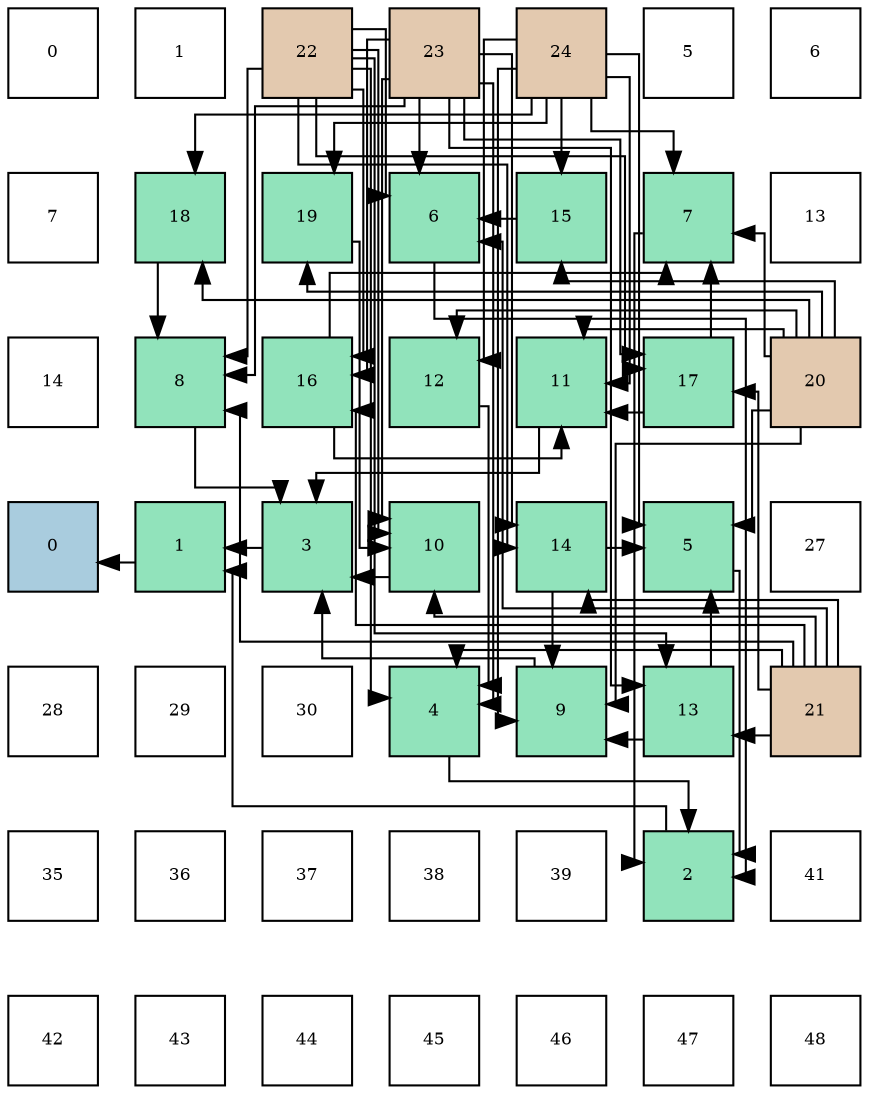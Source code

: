 digraph layout{
 rankdir=TB;
 splines=ortho;
 node [style=filled shape=square fixedsize=true width=0.6];
0[label="0", fontsize=8, fillcolor="#ffffff"];
1[label="1", fontsize=8, fillcolor="#ffffff"];
2[label="22", fontsize=8, fillcolor="#e3c9af"];
3[label="23", fontsize=8, fillcolor="#e3c9af"];
4[label="24", fontsize=8, fillcolor="#e3c9af"];
5[label="5", fontsize=8, fillcolor="#ffffff"];
6[label="6", fontsize=8, fillcolor="#ffffff"];
7[label="7", fontsize=8, fillcolor="#ffffff"];
8[label="18", fontsize=8, fillcolor="#91e3bb"];
9[label="19", fontsize=8, fillcolor="#91e3bb"];
10[label="6", fontsize=8, fillcolor="#91e3bb"];
11[label="15", fontsize=8, fillcolor="#91e3bb"];
12[label="7", fontsize=8, fillcolor="#91e3bb"];
13[label="13", fontsize=8, fillcolor="#ffffff"];
14[label="14", fontsize=8, fillcolor="#ffffff"];
15[label="8", fontsize=8, fillcolor="#91e3bb"];
16[label="16", fontsize=8, fillcolor="#91e3bb"];
17[label="12", fontsize=8, fillcolor="#91e3bb"];
18[label="11", fontsize=8, fillcolor="#91e3bb"];
19[label="17", fontsize=8, fillcolor="#91e3bb"];
20[label="20", fontsize=8, fillcolor="#e3c9af"];
21[label="0", fontsize=8, fillcolor="#a9ccde"];
22[label="1", fontsize=8, fillcolor="#91e3bb"];
23[label="3", fontsize=8, fillcolor="#91e3bb"];
24[label="10", fontsize=8, fillcolor="#91e3bb"];
25[label="14", fontsize=8, fillcolor="#91e3bb"];
26[label="5", fontsize=8, fillcolor="#91e3bb"];
27[label="27", fontsize=8, fillcolor="#ffffff"];
28[label="28", fontsize=8, fillcolor="#ffffff"];
29[label="29", fontsize=8, fillcolor="#ffffff"];
30[label="30", fontsize=8, fillcolor="#ffffff"];
31[label="4", fontsize=8, fillcolor="#91e3bb"];
32[label="9", fontsize=8, fillcolor="#91e3bb"];
33[label="13", fontsize=8, fillcolor="#91e3bb"];
34[label="21", fontsize=8, fillcolor="#e3c9af"];
35[label="35", fontsize=8, fillcolor="#ffffff"];
36[label="36", fontsize=8, fillcolor="#ffffff"];
37[label="37", fontsize=8, fillcolor="#ffffff"];
38[label="38", fontsize=8, fillcolor="#ffffff"];
39[label="39", fontsize=8, fillcolor="#ffffff"];
40[label="2", fontsize=8, fillcolor="#91e3bb"];
41[label="41", fontsize=8, fillcolor="#ffffff"];
42[label="42", fontsize=8, fillcolor="#ffffff"];
43[label="43", fontsize=8, fillcolor="#ffffff"];
44[label="44", fontsize=8, fillcolor="#ffffff"];
45[label="45", fontsize=8, fillcolor="#ffffff"];
46[label="46", fontsize=8, fillcolor="#ffffff"];
47[label="47", fontsize=8, fillcolor="#ffffff"];
48[label="48", fontsize=8, fillcolor="#ffffff"];
edge [constraint=false, style=vis];22 -> 21;
40 -> 22;
23 -> 22;
31 -> 40;
26 -> 40;
10 -> 40;
12 -> 40;
15 -> 23;
32 -> 23;
24 -> 23;
18 -> 23;
17 -> 31;
33 -> 26;
33 -> 32;
25 -> 26;
25 -> 32;
11 -> 10;
16 -> 12;
16 -> 18;
19 -> 12;
19 -> 18;
8 -> 15;
9 -> 24;
20 -> 26;
20 -> 12;
20 -> 32;
20 -> 18;
20 -> 17;
20 -> 11;
20 -> 8;
20 -> 9;
34 -> 31;
34 -> 10;
34 -> 15;
34 -> 24;
34 -> 33;
34 -> 25;
34 -> 16;
34 -> 19;
2 -> 31;
2 -> 10;
2 -> 15;
2 -> 24;
2 -> 33;
2 -> 25;
2 -> 16;
2 -> 19;
3 -> 31;
3 -> 10;
3 -> 15;
3 -> 24;
3 -> 33;
3 -> 25;
3 -> 16;
3 -> 19;
4 -> 26;
4 -> 12;
4 -> 32;
4 -> 18;
4 -> 17;
4 -> 11;
4 -> 8;
4 -> 9;
edge [constraint=true, style=invis];
0 -> 7 -> 14 -> 21 -> 28 -> 35 -> 42;
1 -> 8 -> 15 -> 22 -> 29 -> 36 -> 43;
2 -> 9 -> 16 -> 23 -> 30 -> 37 -> 44;
3 -> 10 -> 17 -> 24 -> 31 -> 38 -> 45;
4 -> 11 -> 18 -> 25 -> 32 -> 39 -> 46;
5 -> 12 -> 19 -> 26 -> 33 -> 40 -> 47;
6 -> 13 -> 20 -> 27 -> 34 -> 41 -> 48;
rank = same {0 -> 1 -> 2 -> 3 -> 4 -> 5 -> 6};
rank = same {7 -> 8 -> 9 -> 10 -> 11 -> 12 -> 13};
rank = same {14 -> 15 -> 16 -> 17 -> 18 -> 19 -> 20};
rank = same {21 -> 22 -> 23 -> 24 -> 25 -> 26 -> 27};
rank = same {28 -> 29 -> 30 -> 31 -> 32 -> 33 -> 34};
rank = same {35 -> 36 -> 37 -> 38 -> 39 -> 40 -> 41};
rank = same {42 -> 43 -> 44 -> 45 -> 46 -> 47 -> 48};
}
